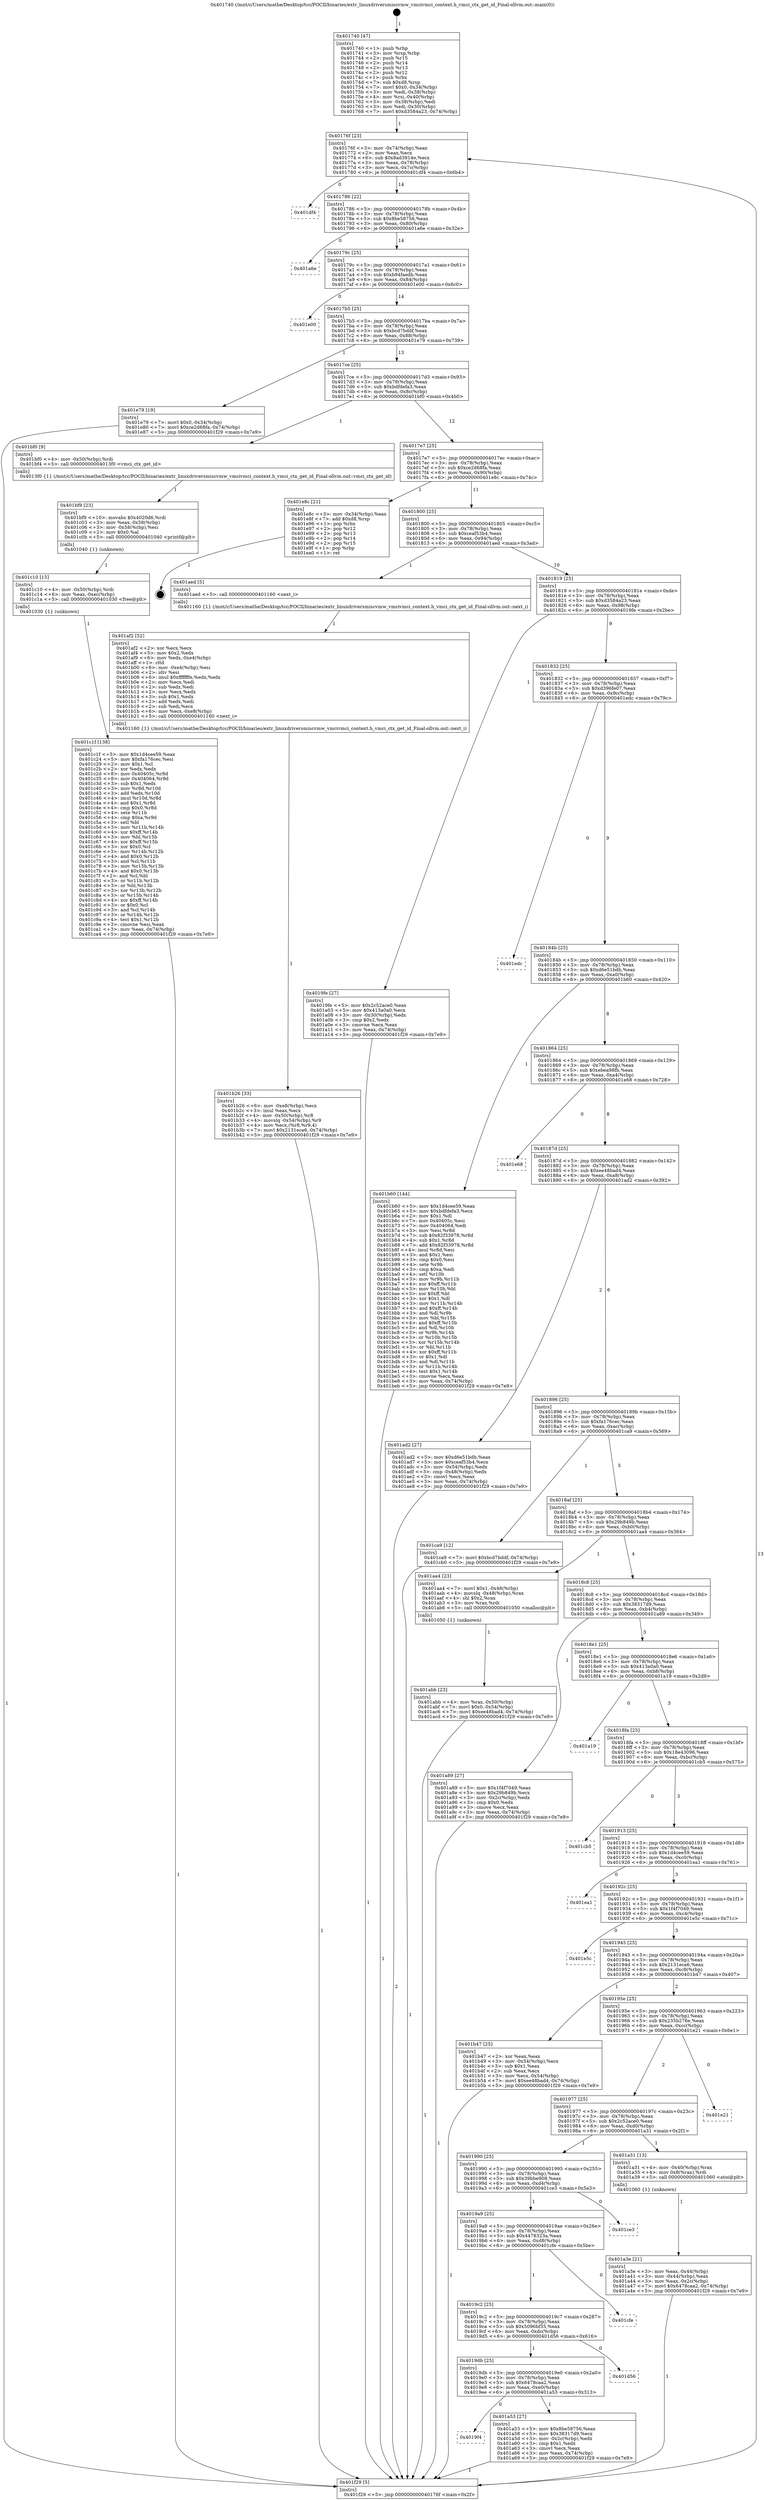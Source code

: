 digraph "0x401740" {
  label = "0x401740 (/mnt/c/Users/mathe/Desktop/tcc/POCII/binaries/extr_linuxdriversmiscvmw_vmcivmci_context.h_vmci_ctx_get_id_Final-ollvm.out::main(0))"
  labelloc = "t"
  node[shape=record]

  Entry [label="",width=0.3,height=0.3,shape=circle,fillcolor=black,style=filled]
  "0x40176f" [label="{
     0x40176f [23]\l
     | [instrs]\l
     &nbsp;&nbsp;0x40176f \<+3\>: mov -0x74(%rbp),%eax\l
     &nbsp;&nbsp;0x401772 \<+2\>: mov %eax,%ecx\l
     &nbsp;&nbsp;0x401774 \<+6\>: sub $0x8ad3914e,%ecx\l
     &nbsp;&nbsp;0x40177a \<+3\>: mov %eax,-0x78(%rbp)\l
     &nbsp;&nbsp;0x40177d \<+3\>: mov %ecx,-0x7c(%rbp)\l
     &nbsp;&nbsp;0x401780 \<+6\>: je 0000000000401df4 \<main+0x6b4\>\l
  }"]
  "0x401df4" [label="{
     0x401df4\l
  }", style=dashed]
  "0x401786" [label="{
     0x401786 [22]\l
     | [instrs]\l
     &nbsp;&nbsp;0x401786 \<+5\>: jmp 000000000040178b \<main+0x4b\>\l
     &nbsp;&nbsp;0x40178b \<+3\>: mov -0x78(%rbp),%eax\l
     &nbsp;&nbsp;0x40178e \<+5\>: sub $0x8be58756,%eax\l
     &nbsp;&nbsp;0x401793 \<+3\>: mov %eax,-0x80(%rbp)\l
     &nbsp;&nbsp;0x401796 \<+6\>: je 0000000000401a6e \<main+0x32e\>\l
  }"]
  Exit [label="",width=0.3,height=0.3,shape=circle,fillcolor=black,style=filled,peripheries=2]
  "0x401a6e" [label="{
     0x401a6e\l
  }", style=dashed]
  "0x40179c" [label="{
     0x40179c [25]\l
     | [instrs]\l
     &nbsp;&nbsp;0x40179c \<+5\>: jmp 00000000004017a1 \<main+0x61\>\l
     &nbsp;&nbsp;0x4017a1 \<+3\>: mov -0x78(%rbp),%eax\l
     &nbsp;&nbsp;0x4017a4 \<+5\>: sub $0xb94faedb,%eax\l
     &nbsp;&nbsp;0x4017a9 \<+6\>: mov %eax,-0x84(%rbp)\l
     &nbsp;&nbsp;0x4017af \<+6\>: je 0000000000401e00 \<main+0x6c0\>\l
  }"]
  "0x401c1f" [label="{
     0x401c1f [138]\l
     | [instrs]\l
     &nbsp;&nbsp;0x401c1f \<+5\>: mov $0x1d4cee59,%eax\l
     &nbsp;&nbsp;0x401c24 \<+5\>: mov $0xfa176cec,%esi\l
     &nbsp;&nbsp;0x401c29 \<+2\>: mov $0x1,%cl\l
     &nbsp;&nbsp;0x401c2b \<+2\>: xor %edx,%edx\l
     &nbsp;&nbsp;0x401c2d \<+8\>: mov 0x40405c,%r8d\l
     &nbsp;&nbsp;0x401c35 \<+8\>: mov 0x404064,%r9d\l
     &nbsp;&nbsp;0x401c3d \<+3\>: sub $0x1,%edx\l
     &nbsp;&nbsp;0x401c40 \<+3\>: mov %r8d,%r10d\l
     &nbsp;&nbsp;0x401c43 \<+3\>: add %edx,%r10d\l
     &nbsp;&nbsp;0x401c46 \<+4\>: imul %r10d,%r8d\l
     &nbsp;&nbsp;0x401c4a \<+4\>: and $0x1,%r8d\l
     &nbsp;&nbsp;0x401c4e \<+4\>: cmp $0x0,%r8d\l
     &nbsp;&nbsp;0x401c52 \<+4\>: sete %r11b\l
     &nbsp;&nbsp;0x401c56 \<+4\>: cmp $0xa,%r9d\l
     &nbsp;&nbsp;0x401c5a \<+3\>: setl %bl\l
     &nbsp;&nbsp;0x401c5d \<+3\>: mov %r11b,%r14b\l
     &nbsp;&nbsp;0x401c60 \<+4\>: xor $0xff,%r14b\l
     &nbsp;&nbsp;0x401c64 \<+3\>: mov %bl,%r15b\l
     &nbsp;&nbsp;0x401c67 \<+4\>: xor $0xff,%r15b\l
     &nbsp;&nbsp;0x401c6b \<+3\>: xor $0x0,%cl\l
     &nbsp;&nbsp;0x401c6e \<+3\>: mov %r14b,%r12b\l
     &nbsp;&nbsp;0x401c71 \<+4\>: and $0x0,%r12b\l
     &nbsp;&nbsp;0x401c75 \<+3\>: and %cl,%r11b\l
     &nbsp;&nbsp;0x401c78 \<+3\>: mov %r15b,%r13b\l
     &nbsp;&nbsp;0x401c7b \<+4\>: and $0x0,%r13b\l
     &nbsp;&nbsp;0x401c7f \<+2\>: and %cl,%bl\l
     &nbsp;&nbsp;0x401c81 \<+3\>: or %r11b,%r12b\l
     &nbsp;&nbsp;0x401c84 \<+3\>: or %bl,%r13b\l
     &nbsp;&nbsp;0x401c87 \<+3\>: xor %r13b,%r12b\l
     &nbsp;&nbsp;0x401c8a \<+3\>: or %r15b,%r14b\l
     &nbsp;&nbsp;0x401c8d \<+4\>: xor $0xff,%r14b\l
     &nbsp;&nbsp;0x401c91 \<+3\>: or $0x0,%cl\l
     &nbsp;&nbsp;0x401c94 \<+3\>: and %cl,%r14b\l
     &nbsp;&nbsp;0x401c97 \<+3\>: or %r14b,%r12b\l
     &nbsp;&nbsp;0x401c9a \<+4\>: test $0x1,%r12b\l
     &nbsp;&nbsp;0x401c9e \<+3\>: cmovne %esi,%eax\l
     &nbsp;&nbsp;0x401ca1 \<+3\>: mov %eax,-0x74(%rbp)\l
     &nbsp;&nbsp;0x401ca4 \<+5\>: jmp 0000000000401f29 \<main+0x7e9\>\l
  }"]
  "0x401e00" [label="{
     0x401e00\l
  }", style=dashed]
  "0x4017b5" [label="{
     0x4017b5 [25]\l
     | [instrs]\l
     &nbsp;&nbsp;0x4017b5 \<+5\>: jmp 00000000004017ba \<main+0x7a\>\l
     &nbsp;&nbsp;0x4017ba \<+3\>: mov -0x78(%rbp),%eax\l
     &nbsp;&nbsp;0x4017bd \<+5\>: sub $0xbcd7bddf,%eax\l
     &nbsp;&nbsp;0x4017c2 \<+6\>: mov %eax,-0x88(%rbp)\l
     &nbsp;&nbsp;0x4017c8 \<+6\>: je 0000000000401e79 \<main+0x739\>\l
  }"]
  "0x401c10" [label="{
     0x401c10 [15]\l
     | [instrs]\l
     &nbsp;&nbsp;0x401c10 \<+4\>: mov -0x50(%rbp),%rdi\l
     &nbsp;&nbsp;0x401c14 \<+6\>: mov %eax,-0xec(%rbp)\l
     &nbsp;&nbsp;0x401c1a \<+5\>: call 0000000000401030 \<free@plt\>\l
     | [calls]\l
     &nbsp;&nbsp;0x401030 \{1\} (unknown)\l
  }"]
  "0x401e79" [label="{
     0x401e79 [19]\l
     | [instrs]\l
     &nbsp;&nbsp;0x401e79 \<+7\>: movl $0x0,-0x34(%rbp)\l
     &nbsp;&nbsp;0x401e80 \<+7\>: movl $0xce2d68fa,-0x74(%rbp)\l
     &nbsp;&nbsp;0x401e87 \<+5\>: jmp 0000000000401f29 \<main+0x7e9\>\l
  }"]
  "0x4017ce" [label="{
     0x4017ce [25]\l
     | [instrs]\l
     &nbsp;&nbsp;0x4017ce \<+5\>: jmp 00000000004017d3 \<main+0x93\>\l
     &nbsp;&nbsp;0x4017d3 \<+3\>: mov -0x78(%rbp),%eax\l
     &nbsp;&nbsp;0x4017d6 \<+5\>: sub $0xbdfdefa3,%eax\l
     &nbsp;&nbsp;0x4017db \<+6\>: mov %eax,-0x8c(%rbp)\l
     &nbsp;&nbsp;0x4017e1 \<+6\>: je 0000000000401bf0 \<main+0x4b0\>\l
  }"]
  "0x401bf9" [label="{
     0x401bf9 [23]\l
     | [instrs]\l
     &nbsp;&nbsp;0x401bf9 \<+10\>: movabs $0x4020d6,%rdi\l
     &nbsp;&nbsp;0x401c03 \<+3\>: mov %eax,-0x58(%rbp)\l
     &nbsp;&nbsp;0x401c06 \<+3\>: mov -0x58(%rbp),%esi\l
     &nbsp;&nbsp;0x401c09 \<+2\>: mov $0x0,%al\l
     &nbsp;&nbsp;0x401c0b \<+5\>: call 0000000000401040 \<printf@plt\>\l
     | [calls]\l
     &nbsp;&nbsp;0x401040 \{1\} (unknown)\l
  }"]
  "0x401bf0" [label="{
     0x401bf0 [9]\l
     | [instrs]\l
     &nbsp;&nbsp;0x401bf0 \<+4\>: mov -0x50(%rbp),%rdi\l
     &nbsp;&nbsp;0x401bf4 \<+5\>: call 00000000004013f0 \<vmci_ctx_get_id\>\l
     | [calls]\l
     &nbsp;&nbsp;0x4013f0 \{1\} (/mnt/c/Users/mathe/Desktop/tcc/POCII/binaries/extr_linuxdriversmiscvmw_vmcivmci_context.h_vmci_ctx_get_id_Final-ollvm.out::vmci_ctx_get_id)\l
  }"]
  "0x4017e7" [label="{
     0x4017e7 [25]\l
     | [instrs]\l
     &nbsp;&nbsp;0x4017e7 \<+5\>: jmp 00000000004017ec \<main+0xac\>\l
     &nbsp;&nbsp;0x4017ec \<+3\>: mov -0x78(%rbp),%eax\l
     &nbsp;&nbsp;0x4017ef \<+5\>: sub $0xce2d68fa,%eax\l
     &nbsp;&nbsp;0x4017f4 \<+6\>: mov %eax,-0x90(%rbp)\l
     &nbsp;&nbsp;0x4017fa \<+6\>: je 0000000000401e8c \<main+0x74c\>\l
  }"]
  "0x401b26" [label="{
     0x401b26 [33]\l
     | [instrs]\l
     &nbsp;&nbsp;0x401b26 \<+6\>: mov -0xe8(%rbp),%ecx\l
     &nbsp;&nbsp;0x401b2c \<+3\>: imul %eax,%ecx\l
     &nbsp;&nbsp;0x401b2f \<+4\>: mov -0x50(%rbp),%r8\l
     &nbsp;&nbsp;0x401b33 \<+4\>: movslq -0x54(%rbp),%r9\l
     &nbsp;&nbsp;0x401b37 \<+4\>: mov %ecx,(%r8,%r9,4)\l
     &nbsp;&nbsp;0x401b3b \<+7\>: movl $0x2131eca6,-0x74(%rbp)\l
     &nbsp;&nbsp;0x401b42 \<+5\>: jmp 0000000000401f29 \<main+0x7e9\>\l
  }"]
  "0x401e8c" [label="{
     0x401e8c [21]\l
     | [instrs]\l
     &nbsp;&nbsp;0x401e8c \<+3\>: mov -0x34(%rbp),%eax\l
     &nbsp;&nbsp;0x401e8f \<+7\>: add $0xd8,%rsp\l
     &nbsp;&nbsp;0x401e96 \<+1\>: pop %rbx\l
     &nbsp;&nbsp;0x401e97 \<+2\>: pop %r12\l
     &nbsp;&nbsp;0x401e99 \<+2\>: pop %r13\l
     &nbsp;&nbsp;0x401e9b \<+2\>: pop %r14\l
     &nbsp;&nbsp;0x401e9d \<+2\>: pop %r15\l
     &nbsp;&nbsp;0x401e9f \<+1\>: pop %rbp\l
     &nbsp;&nbsp;0x401ea0 \<+1\>: ret\l
  }"]
  "0x401800" [label="{
     0x401800 [25]\l
     | [instrs]\l
     &nbsp;&nbsp;0x401800 \<+5\>: jmp 0000000000401805 \<main+0xc5\>\l
     &nbsp;&nbsp;0x401805 \<+3\>: mov -0x78(%rbp),%eax\l
     &nbsp;&nbsp;0x401808 \<+5\>: sub $0xceaf53b4,%eax\l
     &nbsp;&nbsp;0x40180d \<+6\>: mov %eax,-0x94(%rbp)\l
     &nbsp;&nbsp;0x401813 \<+6\>: je 0000000000401aed \<main+0x3ad\>\l
  }"]
  "0x401af2" [label="{
     0x401af2 [52]\l
     | [instrs]\l
     &nbsp;&nbsp;0x401af2 \<+2\>: xor %ecx,%ecx\l
     &nbsp;&nbsp;0x401af4 \<+5\>: mov $0x2,%edx\l
     &nbsp;&nbsp;0x401af9 \<+6\>: mov %edx,-0xe4(%rbp)\l
     &nbsp;&nbsp;0x401aff \<+1\>: cltd\l
     &nbsp;&nbsp;0x401b00 \<+6\>: mov -0xe4(%rbp),%esi\l
     &nbsp;&nbsp;0x401b06 \<+2\>: idiv %esi\l
     &nbsp;&nbsp;0x401b08 \<+6\>: imul $0xfffffffe,%edx,%edx\l
     &nbsp;&nbsp;0x401b0e \<+2\>: mov %ecx,%edi\l
     &nbsp;&nbsp;0x401b10 \<+2\>: sub %edx,%edi\l
     &nbsp;&nbsp;0x401b12 \<+2\>: mov %ecx,%edx\l
     &nbsp;&nbsp;0x401b14 \<+3\>: sub $0x1,%edx\l
     &nbsp;&nbsp;0x401b17 \<+2\>: add %edx,%edi\l
     &nbsp;&nbsp;0x401b19 \<+2\>: sub %edi,%ecx\l
     &nbsp;&nbsp;0x401b1b \<+6\>: mov %ecx,-0xe8(%rbp)\l
     &nbsp;&nbsp;0x401b21 \<+5\>: call 0000000000401160 \<next_i\>\l
     | [calls]\l
     &nbsp;&nbsp;0x401160 \{1\} (/mnt/c/Users/mathe/Desktop/tcc/POCII/binaries/extr_linuxdriversmiscvmw_vmcivmci_context.h_vmci_ctx_get_id_Final-ollvm.out::next_i)\l
  }"]
  "0x401aed" [label="{
     0x401aed [5]\l
     | [instrs]\l
     &nbsp;&nbsp;0x401aed \<+5\>: call 0000000000401160 \<next_i\>\l
     | [calls]\l
     &nbsp;&nbsp;0x401160 \{1\} (/mnt/c/Users/mathe/Desktop/tcc/POCII/binaries/extr_linuxdriversmiscvmw_vmcivmci_context.h_vmci_ctx_get_id_Final-ollvm.out::next_i)\l
  }"]
  "0x401819" [label="{
     0x401819 [25]\l
     | [instrs]\l
     &nbsp;&nbsp;0x401819 \<+5\>: jmp 000000000040181e \<main+0xde\>\l
     &nbsp;&nbsp;0x40181e \<+3\>: mov -0x78(%rbp),%eax\l
     &nbsp;&nbsp;0x401821 \<+5\>: sub $0xd3584a23,%eax\l
     &nbsp;&nbsp;0x401826 \<+6\>: mov %eax,-0x98(%rbp)\l
     &nbsp;&nbsp;0x40182c \<+6\>: je 00000000004019fe \<main+0x2be\>\l
  }"]
  "0x401abb" [label="{
     0x401abb [23]\l
     | [instrs]\l
     &nbsp;&nbsp;0x401abb \<+4\>: mov %rax,-0x50(%rbp)\l
     &nbsp;&nbsp;0x401abf \<+7\>: movl $0x0,-0x54(%rbp)\l
     &nbsp;&nbsp;0x401ac6 \<+7\>: movl $0xee48bad4,-0x74(%rbp)\l
     &nbsp;&nbsp;0x401acd \<+5\>: jmp 0000000000401f29 \<main+0x7e9\>\l
  }"]
  "0x4019fe" [label="{
     0x4019fe [27]\l
     | [instrs]\l
     &nbsp;&nbsp;0x4019fe \<+5\>: mov $0x2c52ace0,%eax\l
     &nbsp;&nbsp;0x401a03 \<+5\>: mov $0x413a0a0,%ecx\l
     &nbsp;&nbsp;0x401a08 \<+3\>: mov -0x30(%rbp),%edx\l
     &nbsp;&nbsp;0x401a0b \<+3\>: cmp $0x2,%edx\l
     &nbsp;&nbsp;0x401a0e \<+3\>: cmovne %ecx,%eax\l
     &nbsp;&nbsp;0x401a11 \<+3\>: mov %eax,-0x74(%rbp)\l
     &nbsp;&nbsp;0x401a14 \<+5\>: jmp 0000000000401f29 \<main+0x7e9\>\l
  }"]
  "0x401832" [label="{
     0x401832 [25]\l
     | [instrs]\l
     &nbsp;&nbsp;0x401832 \<+5\>: jmp 0000000000401837 \<main+0xf7\>\l
     &nbsp;&nbsp;0x401837 \<+3\>: mov -0x78(%rbp),%eax\l
     &nbsp;&nbsp;0x40183a \<+5\>: sub $0xd396fe07,%eax\l
     &nbsp;&nbsp;0x40183f \<+6\>: mov %eax,-0x9c(%rbp)\l
     &nbsp;&nbsp;0x401845 \<+6\>: je 0000000000401edc \<main+0x79c\>\l
  }"]
  "0x401f29" [label="{
     0x401f29 [5]\l
     | [instrs]\l
     &nbsp;&nbsp;0x401f29 \<+5\>: jmp 000000000040176f \<main+0x2f\>\l
  }"]
  "0x401740" [label="{
     0x401740 [47]\l
     | [instrs]\l
     &nbsp;&nbsp;0x401740 \<+1\>: push %rbp\l
     &nbsp;&nbsp;0x401741 \<+3\>: mov %rsp,%rbp\l
     &nbsp;&nbsp;0x401744 \<+2\>: push %r15\l
     &nbsp;&nbsp;0x401746 \<+2\>: push %r14\l
     &nbsp;&nbsp;0x401748 \<+2\>: push %r13\l
     &nbsp;&nbsp;0x40174a \<+2\>: push %r12\l
     &nbsp;&nbsp;0x40174c \<+1\>: push %rbx\l
     &nbsp;&nbsp;0x40174d \<+7\>: sub $0xd8,%rsp\l
     &nbsp;&nbsp;0x401754 \<+7\>: movl $0x0,-0x34(%rbp)\l
     &nbsp;&nbsp;0x40175b \<+3\>: mov %edi,-0x38(%rbp)\l
     &nbsp;&nbsp;0x40175e \<+4\>: mov %rsi,-0x40(%rbp)\l
     &nbsp;&nbsp;0x401762 \<+3\>: mov -0x38(%rbp),%edi\l
     &nbsp;&nbsp;0x401765 \<+3\>: mov %edi,-0x30(%rbp)\l
     &nbsp;&nbsp;0x401768 \<+7\>: movl $0xd3584a23,-0x74(%rbp)\l
  }"]
  "0x4019f4" [label="{
     0x4019f4\l
  }", style=dashed]
  "0x401edc" [label="{
     0x401edc\l
  }", style=dashed]
  "0x40184b" [label="{
     0x40184b [25]\l
     | [instrs]\l
     &nbsp;&nbsp;0x40184b \<+5\>: jmp 0000000000401850 \<main+0x110\>\l
     &nbsp;&nbsp;0x401850 \<+3\>: mov -0x78(%rbp),%eax\l
     &nbsp;&nbsp;0x401853 \<+5\>: sub $0xd6e51bdb,%eax\l
     &nbsp;&nbsp;0x401858 \<+6\>: mov %eax,-0xa0(%rbp)\l
     &nbsp;&nbsp;0x40185e \<+6\>: je 0000000000401b60 \<main+0x420\>\l
  }"]
  "0x401a53" [label="{
     0x401a53 [27]\l
     | [instrs]\l
     &nbsp;&nbsp;0x401a53 \<+5\>: mov $0x8be58756,%eax\l
     &nbsp;&nbsp;0x401a58 \<+5\>: mov $0x38317d9,%ecx\l
     &nbsp;&nbsp;0x401a5d \<+3\>: mov -0x2c(%rbp),%edx\l
     &nbsp;&nbsp;0x401a60 \<+3\>: cmp $0x1,%edx\l
     &nbsp;&nbsp;0x401a63 \<+3\>: cmovl %ecx,%eax\l
     &nbsp;&nbsp;0x401a66 \<+3\>: mov %eax,-0x74(%rbp)\l
     &nbsp;&nbsp;0x401a69 \<+5\>: jmp 0000000000401f29 \<main+0x7e9\>\l
  }"]
  "0x401b60" [label="{
     0x401b60 [144]\l
     | [instrs]\l
     &nbsp;&nbsp;0x401b60 \<+5\>: mov $0x1d4cee59,%eax\l
     &nbsp;&nbsp;0x401b65 \<+5\>: mov $0xbdfdefa3,%ecx\l
     &nbsp;&nbsp;0x401b6a \<+2\>: mov $0x1,%dl\l
     &nbsp;&nbsp;0x401b6c \<+7\>: mov 0x40405c,%esi\l
     &nbsp;&nbsp;0x401b73 \<+7\>: mov 0x404064,%edi\l
     &nbsp;&nbsp;0x401b7a \<+3\>: mov %esi,%r8d\l
     &nbsp;&nbsp;0x401b7d \<+7\>: sub $0x82f33978,%r8d\l
     &nbsp;&nbsp;0x401b84 \<+4\>: sub $0x1,%r8d\l
     &nbsp;&nbsp;0x401b88 \<+7\>: add $0x82f33978,%r8d\l
     &nbsp;&nbsp;0x401b8f \<+4\>: imul %r8d,%esi\l
     &nbsp;&nbsp;0x401b93 \<+3\>: and $0x1,%esi\l
     &nbsp;&nbsp;0x401b96 \<+3\>: cmp $0x0,%esi\l
     &nbsp;&nbsp;0x401b99 \<+4\>: sete %r9b\l
     &nbsp;&nbsp;0x401b9d \<+3\>: cmp $0xa,%edi\l
     &nbsp;&nbsp;0x401ba0 \<+4\>: setl %r10b\l
     &nbsp;&nbsp;0x401ba4 \<+3\>: mov %r9b,%r11b\l
     &nbsp;&nbsp;0x401ba7 \<+4\>: xor $0xff,%r11b\l
     &nbsp;&nbsp;0x401bab \<+3\>: mov %r10b,%bl\l
     &nbsp;&nbsp;0x401bae \<+3\>: xor $0xff,%bl\l
     &nbsp;&nbsp;0x401bb1 \<+3\>: xor $0x1,%dl\l
     &nbsp;&nbsp;0x401bb4 \<+3\>: mov %r11b,%r14b\l
     &nbsp;&nbsp;0x401bb7 \<+4\>: and $0xff,%r14b\l
     &nbsp;&nbsp;0x401bbb \<+3\>: and %dl,%r9b\l
     &nbsp;&nbsp;0x401bbe \<+3\>: mov %bl,%r15b\l
     &nbsp;&nbsp;0x401bc1 \<+4\>: and $0xff,%r15b\l
     &nbsp;&nbsp;0x401bc5 \<+3\>: and %dl,%r10b\l
     &nbsp;&nbsp;0x401bc8 \<+3\>: or %r9b,%r14b\l
     &nbsp;&nbsp;0x401bcb \<+3\>: or %r10b,%r15b\l
     &nbsp;&nbsp;0x401bce \<+3\>: xor %r15b,%r14b\l
     &nbsp;&nbsp;0x401bd1 \<+3\>: or %bl,%r11b\l
     &nbsp;&nbsp;0x401bd4 \<+4\>: xor $0xff,%r11b\l
     &nbsp;&nbsp;0x401bd8 \<+3\>: or $0x1,%dl\l
     &nbsp;&nbsp;0x401bdb \<+3\>: and %dl,%r11b\l
     &nbsp;&nbsp;0x401bde \<+3\>: or %r11b,%r14b\l
     &nbsp;&nbsp;0x401be1 \<+4\>: test $0x1,%r14b\l
     &nbsp;&nbsp;0x401be5 \<+3\>: cmovne %ecx,%eax\l
     &nbsp;&nbsp;0x401be8 \<+3\>: mov %eax,-0x74(%rbp)\l
     &nbsp;&nbsp;0x401beb \<+5\>: jmp 0000000000401f29 \<main+0x7e9\>\l
  }"]
  "0x401864" [label="{
     0x401864 [25]\l
     | [instrs]\l
     &nbsp;&nbsp;0x401864 \<+5\>: jmp 0000000000401869 \<main+0x129\>\l
     &nbsp;&nbsp;0x401869 \<+3\>: mov -0x78(%rbp),%eax\l
     &nbsp;&nbsp;0x40186c \<+5\>: sub $0xebea98fb,%eax\l
     &nbsp;&nbsp;0x401871 \<+6\>: mov %eax,-0xa4(%rbp)\l
     &nbsp;&nbsp;0x401877 \<+6\>: je 0000000000401e68 \<main+0x728\>\l
  }"]
  "0x4019db" [label="{
     0x4019db [25]\l
     | [instrs]\l
     &nbsp;&nbsp;0x4019db \<+5\>: jmp 00000000004019e0 \<main+0x2a0\>\l
     &nbsp;&nbsp;0x4019e0 \<+3\>: mov -0x78(%rbp),%eax\l
     &nbsp;&nbsp;0x4019e3 \<+5\>: sub $0x6478caa2,%eax\l
     &nbsp;&nbsp;0x4019e8 \<+6\>: mov %eax,-0xe0(%rbp)\l
     &nbsp;&nbsp;0x4019ee \<+6\>: je 0000000000401a53 \<main+0x313\>\l
  }"]
  "0x401e68" [label="{
     0x401e68\l
  }", style=dashed]
  "0x40187d" [label="{
     0x40187d [25]\l
     | [instrs]\l
     &nbsp;&nbsp;0x40187d \<+5\>: jmp 0000000000401882 \<main+0x142\>\l
     &nbsp;&nbsp;0x401882 \<+3\>: mov -0x78(%rbp),%eax\l
     &nbsp;&nbsp;0x401885 \<+5\>: sub $0xee48bad4,%eax\l
     &nbsp;&nbsp;0x40188a \<+6\>: mov %eax,-0xa8(%rbp)\l
     &nbsp;&nbsp;0x401890 \<+6\>: je 0000000000401ad2 \<main+0x392\>\l
  }"]
  "0x401d56" [label="{
     0x401d56\l
  }", style=dashed]
  "0x401ad2" [label="{
     0x401ad2 [27]\l
     | [instrs]\l
     &nbsp;&nbsp;0x401ad2 \<+5\>: mov $0xd6e51bdb,%eax\l
     &nbsp;&nbsp;0x401ad7 \<+5\>: mov $0xceaf53b4,%ecx\l
     &nbsp;&nbsp;0x401adc \<+3\>: mov -0x54(%rbp),%edx\l
     &nbsp;&nbsp;0x401adf \<+3\>: cmp -0x48(%rbp),%edx\l
     &nbsp;&nbsp;0x401ae2 \<+3\>: cmovl %ecx,%eax\l
     &nbsp;&nbsp;0x401ae5 \<+3\>: mov %eax,-0x74(%rbp)\l
     &nbsp;&nbsp;0x401ae8 \<+5\>: jmp 0000000000401f29 \<main+0x7e9\>\l
  }"]
  "0x401896" [label="{
     0x401896 [25]\l
     | [instrs]\l
     &nbsp;&nbsp;0x401896 \<+5\>: jmp 000000000040189b \<main+0x15b\>\l
     &nbsp;&nbsp;0x40189b \<+3\>: mov -0x78(%rbp),%eax\l
     &nbsp;&nbsp;0x40189e \<+5\>: sub $0xfa176cec,%eax\l
     &nbsp;&nbsp;0x4018a3 \<+6\>: mov %eax,-0xac(%rbp)\l
     &nbsp;&nbsp;0x4018a9 \<+6\>: je 0000000000401ca9 \<main+0x569\>\l
  }"]
  "0x4019c2" [label="{
     0x4019c2 [25]\l
     | [instrs]\l
     &nbsp;&nbsp;0x4019c2 \<+5\>: jmp 00000000004019c7 \<main+0x287\>\l
     &nbsp;&nbsp;0x4019c7 \<+3\>: mov -0x78(%rbp),%eax\l
     &nbsp;&nbsp;0x4019ca \<+5\>: sub $0x5096bf35,%eax\l
     &nbsp;&nbsp;0x4019cf \<+6\>: mov %eax,-0xdc(%rbp)\l
     &nbsp;&nbsp;0x4019d5 \<+6\>: je 0000000000401d56 \<main+0x616\>\l
  }"]
  "0x401ca9" [label="{
     0x401ca9 [12]\l
     | [instrs]\l
     &nbsp;&nbsp;0x401ca9 \<+7\>: movl $0xbcd7bddf,-0x74(%rbp)\l
     &nbsp;&nbsp;0x401cb0 \<+5\>: jmp 0000000000401f29 \<main+0x7e9\>\l
  }"]
  "0x4018af" [label="{
     0x4018af [25]\l
     | [instrs]\l
     &nbsp;&nbsp;0x4018af \<+5\>: jmp 00000000004018b4 \<main+0x174\>\l
     &nbsp;&nbsp;0x4018b4 \<+3\>: mov -0x78(%rbp),%eax\l
     &nbsp;&nbsp;0x4018b7 \<+5\>: sub $0x29b849b,%eax\l
     &nbsp;&nbsp;0x4018bc \<+6\>: mov %eax,-0xb0(%rbp)\l
     &nbsp;&nbsp;0x4018c2 \<+6\>: je 0000000000401aa4 \<main+0x364\>\l
  }"]
  "0x401cfe" [label="{
     0x401cfe\l
  }", style=dashed]
  "0x401aa4" [label="{
     0x401aa4 [23]\l
     | [instrs]\l
     &nbsp;&nbsp;0x401aa4 \<+7\>: movl $0x1,-0x48(%rbp)\l
     &nbsp;&nbsp;0x401aab \<+4\>: movslq -0x48(%rbp),%rax\l
     &nbsp;&nbsp;0x401aaf \<+4\>: shl $0x2,%rax\l
     &nbsp;&nbsp;0x401ab3 \<+3\>: mov %rax,%rdi\l
     &nbsp;&nbsp;0x401ab6 \<+5\>: call 0000000000401050 \<malloc@plt\>\l
     | [calls]\l
     &nbsp;&nbsp;0x401050 \{1\} (unknown)\l
  }"]
  "0x4018c8" [label="{
     0x4018c8 [25]\l
     | [instrs]\l
     &nbsp;&nbsp;0x4018c8 \<+5\>: jmp 00000000004018cd \<main+0x18d\>\l
     &nbsp;&nbsp;0x4018cd \<+3\>: mov -0x78(%rbp),%eax\l
     &nbsp;&nbsp;0x4018d0 \<+5\>: sub $0x38317d9,%eax\l
     &nbsp;&nbsp;0x4018d5 \<+6\>: mov %eax,-0xb4(%rbp)\l
     &nbsp;&nbsp;0x4018db \<+6\>: je 0000000000401a89 \<main+0x349\>\l
  }"]
  "0x4019a9" [label="{
     0x4019a9 [25]\l
     | [instrs]\l
     &nbsp;&nbsp;0x4019a9 \<+5\>: jmp 00000000004019ae \<main+0x26e\>\l
     &nbsp;&nbsp;0x4019ae \<+3\>: mov -0x78(%rbp),%eax\l
     &nbsp;&nbsp;0x4019b1 \<+5\>: sub $0x4478323a,%eax\l
     &nbsp;&nbsp;0x4019b6 \<+6\>: mov %eax,-0xd8(%rbp)\l
     &nbsp;&nbsp;0x4019bc \<+6\>: je 0000000000401cfe \<main+0x5be\>\l
  }"]
  "0x401a89" [label="{
     0x401a89 [27]\l
     | [instrs]\l
     &nbsp;&nbsp;0x401a89 \<+5\>: mov $0x1f4f7049,%eax\l
     &nbsp;&nbsp;0x401a8e \<+5\>: mov $0x29b849b,%ecx\l
     &nbsp;&nbsp;0x401a93 \<+3\>: mov -0x2c(%rbp),%edx\l
     &nbsp;&nbsp;0x401a96 \<+3\>: cmp $0x0,%edx\l
     &nbsp;&nbsp;0x401a99 \<+3\>: cmove %ecx,%eax\l
     &nbsp;&nbsp;0x401a9c \<+3\>: mov %eax,-0x74(%rbp)\l
     &nbsp;&nbsp;0x401a9f \<+5\>: jmp 0000000000401f29 \<main+0x7e9\>\l
  }"]
  "0x4018e1" [label="{
     0x4018e1 [25]\l
     | [instrs]\l
     &nbsp;&nbsp;0x4018e1 \<+5\>: jmp 00000000004018e6 \<main+0x1a6\>\l
     &nbsp;&nbsp;0x4018e6 \<+3\>: mov -0x78(%rbp),%eax\l
     &nbsp;&nbsp;0x4018e9 \<+5\>: sub $0x413a0a0,%eax\l
     &nbsp;&nbsp;0x4018ee \<+6\>: mov %eax,-0xb8(%rbp)\l
     &nbsp;&nbsp;0x4018f4 \<+6\>: je 0000000000401a19 \<main+0x2d9\>\l
  }"]
  "0x401ce3" [label="{
     0x401ce3\l
  }", style=dashed]
  "0x401a19" [label="{
     0x401a19\l
  }", style=dashed]
  "0x4018fa" [label="{
     0x4018fa [25]\l
     | [instrs]\l
     &nbsp;&nbsp;0x4018fa \<+5\>: jmp 00000000004018ff \<main+0x1bf\>\l
     &nbsp;&nbsp;0x4018ff \<+3\>: mov -0x78(%rbp),%eax\l
     &nbsp;&nbsp;0x401902 \<+5\>: sub $0x18e43096,%eax\l
     &nbsp;&nbsp;0x401907 \<+6\>: mov %eax,-0xbc(%rbp)\l
     &nbsp;&nbsp;0x40190d \<+6\>: je 0000000000401cb5 \<main+0x575\>\l
  }"]
  "0x401a3e" [label="{
     0x401a3e [21]\l
     | [instrs]\l
     &nbsp;&nbsp;0x401a3e \<+3\>: mov %eax,-0x44(%rbp)\l
     &nbsp;&nbsp;0x401a41 \<+3\>: mov -0x44(%rbp),%eax\l
     &nbsp;&nbsp;0x401a44 \<+3\>: mov %eax,-0x2c(%rbp)\l
     &nbsp;&nbsp;0x401a47 \<+7\>: movl $0x6478caa2,-0x74(%rbp)\l
     &nbsp;&nbsp;0x401a4e \<+5\>: jmp 0000000000401f29 \<main+0x7e9\>\l
  }"]
  "0x401cb5" [label="{
     0x401cb5\l
  }", style=dashed]
  "0x401913" [label="{
     0x401913 [25]\l
     | [instrs]\l
     &nbsp;&nbsp;0x401913 \<+5\>: jmp 0000000000401918 \<main+0x1d8\>\l
     &nbsp;&nbsp;0x401918 \<+3\>: mov -0x78(%rbp),%eax\l
     &nbsp;&nbsp;0x40191b \<+5\>: sub $0x1d4cee59,%eax\l
     &nbsp;&nbsp;0x401920 \<+6\>: mov %eax,-0xc0(%rbp)\l
     &nbsp;&nbsp;0x401926 \<+6\>: je 0000000000401ea1 \<main+0x761\>\l
  }"]
  "0x401990" [label="{
     0x401990 [25]\l
     | [instrs]\l
     &nbsp;&nbsp;0x401990 \<+5\>: jmp 0000000000401995 \<main+0x255\>\l
     &nbsp;&nbsp;0x401995 \<+3\>: mov -0x78(%rbp),%eax\l
     &nbsp;&nbsp;0x401998 \<+5\>: sub $0x39bbe908,%eax\l
     &nbsp;&nbsp;0x40199d \<+6\>: mov %eax,-0xd4(%rbp)\l
     &nbsp;&nbsp;0x4019a3 \<+6\>: je 0000000000401ce3 \<main+0x5a3\>\l
  }"]
  "0x401ea1" [label="{
     0x401ea1\l
  }", style=dashed]
  "0x40192c" [label="{
     0x40192c [25]\l
     | [instrs]\l
     &nbsp;&nbsp;0x40192c \<+5\>: jmp 0000000000401931 \<main+0x1f1\>\l
     &nbsp;&nbsp;0x401931 \<+3\>: mov -0x78(%rbp),%eax\l
     &nbsp;&nbsp;0x401934 \<+5\>: sub $0x1f4f7049,%eax\l
     &nbsp;&nbsp;0x401939 \<+6\>: mov %eax,-0xc4(%rbp)\l
     &nbsp;&nbsp;0x40193f \<+6\>: je 0000000000401e5c \<main+0x71c\>\l
  }"]
  "0x401a31" [label="{
     0x401a31 [13]\l
     | [instrs]\l
     &nbsp;&nbsp;0x401a31 \<+4\>: mov -0x40(%rbp),%rax\l
     &nbsp;&nbsp;0x401a35 \<+4\>: mov 0x8(%rax),%rdi\l
     &nbsp;&nbsp;0x401a39 \<+5\>: call 0000000000401060 \<atoi@plt\>\l
     | [calls]\l
     &nbsp;&nbsp;0x401060 \{1\} (unknown)\l
  }"]
  "0x401e5c" [label="{
     0x401e5c\l
  }", style=dashed]
  "0x401945" [label="{
     0x401945 [25]\l
     | [instrs]\l
     &nbsp;&nbsp;0x401945 \<+5\>: jmp 000000000040194a \<main+0x20a\>\l
     &nbsp;&nbsp;0x40194a \<+3\>: mov -0x78(%rbp),%eax\l
     &nbsp;&nbsp;0x40194d \<+5\>: sub $0x2131eca6,%eax\l
     &nbsp;&nbsp;0x401952 \<+6\>: mov %eax,-0xc8(%rbp)\l
     &nbsp;&nbsp;0x401958 \<+6\>: je 0000000000401b47 \<main+0x407\>\l
  }"]
  "0x401977" [label="{
     0x401977 [25]\l
     | [instrs]\l
     &nbsp;&nbsp;0x401977 \<+5\>: jmp 000000000040197c \<main+0x23c\>\l
     &nbsp;&nbsp;0x40197c \<+3\>: mov -0x78(%rbp),%eax\l
     &nbsp;&nbsp;0x40197f \<+5\>: sub $0x2c52ace0,%eax\l
     &nbsp;&nbsp;0x401984 \<+6\>: mov %eax,-0xd0(%rbp)\l
     &nbsp;&nbsp;0x40198a \<+6\>: je 0000000000401a31 \<main+0x2f1\>\l
  }"]
  "0x401b47" [label="{
     0x401b47 [25]\l
     | [instrs]\l
     &nbsp;&nbsp;0x401b47 \<+2\>: xor %eax,%eax\l
     &nbsp;&nbsp;0x401b49 \<+3\>: mov -0x54(%rbp),%ecx\l
     &nbsp;&nbsp;0x401b4c \<+3\>: sub $0x1,%eax\l
     &nbsp;&nbsp;0x401b4f \<+2\>: sub %eax,%ecx\l
     &nbsp;&nbsp;0x401b51 \<+3\>: mov %ecx,-0x54(%rbp)\l
     &nbsp;&nbsp;0x401b54 \<+7\>: movl $0xee48bad4,-0x74(%rbp)\l
     &nbsp;&nbsp;0x401b5b \<+5\>: jmp 0000000000401f29 \<main+0x7e9\>\l
  }"]
  "0x40195e" [label="{
     0x40195e [25]\l
     | [instrs]\l
     &nbsp;&nbsp;0x40195e \<+5\>: jmp 0000000000401963 \<main+0x223\>\l
     &nbsp;&nbsp;0x401963 \<+3\>: mov -0x78(%rbp),%eax\l
     &nbsp;&nbsp;0x401966 \<+5\>: sub $0x235b276e,%eax\l
     &nbsp;&nbsp;0x40196b \<+6\>: mov %eax,-0xcc(%rbp)\l
     &nbsp;&nbsp;0x401971 \<+6\>: je 0000000000401e21 \<main+0x6e1\>\l
  }"]
  "0x401e21" [label="{
     0x401e21\l
  }", style=dashed]
  Entry -> "0x401740" [label=" 1"]
  "0x40176f" -> "0x401df4" [label=" 0"]
  "0x40176f" -> "0x401786" [label=" 14"]
  "0x401e8c" -> Exit [label=" 1"]
  "0x401786" -> "0x401a6e" [label=" 0"]
  "0x401786" -> "0x40179c" [label=" 14"]
  "0x401e79" -> "0x401f29" [label=" 1"]
  "0x40179c" -> "0x401e00" [label=" 0"]
  "0x40179c" -> "0x4017b5" [label=" 14"]
  "0x401ca9" -> "0x401f29" [label=" 1"]
  "0x4017b5" -> "0x401e79" [label=" 1"]
  "0x4017b5" -> "0x4017ce" [label=" 13"]
  "0x401c1f" -> "0x401f29" [label=" 1"]
  "0x4017ce" -> "0x401bf0" [label=" 1"]
  "0x4017ce" -> "0x4017e7" [label=" 12"]
  "0x401c10" -> "0x401c1f" [label=" 1"]
  "0x4017e7" -> "0x401e8c" [label=" 1"]
  "0x4017e7" -> "0x401800" [label=" 11"]
  "0x401bf9" -> "0x401c10" [label=" 1"]
  "0x401800" -> "0x401aed" [label=" 1"]
  "0x401800" -> "0x401819" [label=" 10"]
  "0x401bf0" -> "0x401bf9" [label=" 1"]
  "0x401819" -> "0x4019fe" [label=" 1"]
  "0x401819" -> "0x401832" [label=" 9"]
  "0x4019fe" -> "0x401f29" [label=" 1"]
  "0x401740" -> "0x40176f" [label=" 1"]
  "0x401f29" -> "0x40176f" [label=" 13"]
  "0x401b60" -> "0x401f29" [label=" 1"]
  "0x401832" -> "0x401edc" [label=" 0"]
  "0x401832" -> "0x40184b" [label=" 9"]
  "0x401b47" -> "0x401f29" [label=" 1"]
  "0x40184b" -> "0x401b60" [label=" 1"]
  "0x40184b" -> "0x401864" [label=" 8"]
  "0x401b26" -> "0x401f29" [label=" 1"]
  "0x401864" -> "0x401e68" [label=" 0"]
  "0x401864" -> "0x40187d" [label=" 8"]
  "0x401aed" -> "0x401af2" [label=" 1"]
  "0x40187d" -> "0x401ad2" [label=" 2"]
  "0x40187d" -> "0x401896" [label=" 6"]
  "0x401ad2" -> "0x401f29" [label=" 2"]
  "0x401896" -> "0x401ca9" [label=" 1"]
  "0x401896" -> "0x4018af" [label=" 5"]
  "0x401aa4" -> "0x401abb" [label=" 1"]
  "0x4018af" -> "0x401aa4" [label=" 1"]
  "0x4018af" -> "0x4018c8" [label=" 4"]
  "0x401a89" -> "0x401f29" [label=" 1"]
  "0x4018c8" -> "0x401a89" [label=" 1"]
  "0x4018c8" -> "0x4018e1" [label=" 3"]
  "0x4019db" -> "0x4019f4" [label=" 0"]
  "0x4018e1" -> "0x401a19" [label=" 0"]
  "0x4018e1" -> "0x4018fa" [label=" 3"]
  "0x4019db" -> "0x401a53" [label=" 1"]
  "0x4018fa" -> "0x401cb5" [label=" 0"]
  "0x4018fa" -> "0x401913" [label=" 3"]
  "0x4019c2" -> "0x4019db" [label=" 1"]
  "0x401913" -> "0x401ea1" [label=" 0"]
  "0x401913" -> "0x40192c" [label=" 3"]
  "0x4019c2" -> "0x401d56" [label=" 0"]
  "0x40192c" -> "0x401e5c" [label=" 0"]
  "0x40192c" -> "0x401945" [label=" 3"]
  "0x401abb" -> "0x401f29" [label=" 1"]
  "0x401945" -> "0x401b47" [label=" 1"]
  "0x401945" -> "0x40195e" [label=" 2"]
  "0x4019a9" -> "0x401cfe" [label=" 0"]
  "0x40195e" -> "0x401e21" [label=" 0"]
  "0x40195e" -> "0x401977" [label=" 2"]
  "0x4019a9" -> "0x4019c2" [label=" 1"]
  "0x401977" -> "0x401a31" [label=" 1"]
  "0x401977" -> "0x401990" [label=" 1"]
  "0x401a31" -> "0x401a3e" [label=" 1"]
  "0x401a3e" -> "0x401f29" [label=" 1"]
  "0x401af2" -> "0x401b26" [label=" 1"]
  "0x401990" -> "0x401ce3" [label=" 0"]
  "0x401990" -> "0x4019a9" [label=" 1"]
  "0x401a53" -> "0x401f29" [label=" 1"]
}

